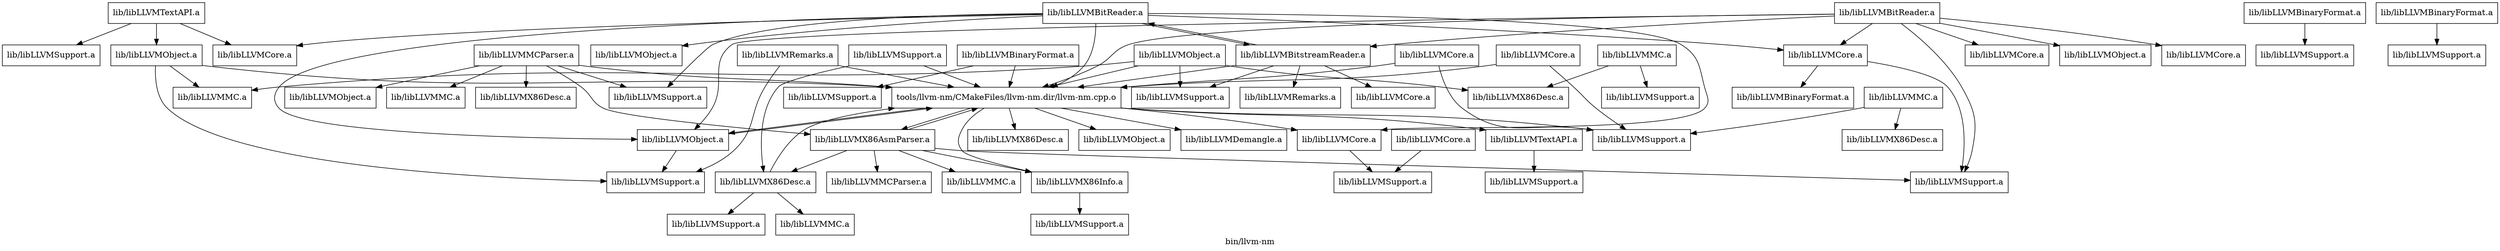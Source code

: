 digraph "bin/llvm-nm" {
	label="bin/llvm-nm";

	Node0x560a99efa868 [shape=record,shape=record,label="{tools/llvm-nm/CMakeFiles/llvm-nm.dir/llvm-nm.cpp.o}"];
	Node0x560a99efa868 -> Node0x560a99eff3f8;
	Node0x560a99efa868 -> Node0x560a99efe218;
	Node0x560a99efa868 -> Node0x560a99f05a58;
	Node0x560a99efa868 -> Node0x560a99f05cc8;
	Node0x560a99efa868 -> Node0x560a99efc2d0;
	Node0x560a99efa868 -> Node0x560a99ef9890;
	Node0x560a99efa868 -> Node0x560a99f05b90;
	Node0x560a99efa868 -> Node0x560a99efdc00;
	Node0x560a99efa868 -> Node0x560a99efce30;
	Node0x560a99eff3f8 [shape=record,shape=record,label="{lib/libLLVMX86AsmParser.a}"];
	Node0x560a99eff3f8 -> Node0x560a99efa868;
	Node0x560a99eff3f8 -> Node0x560a99efed10;
	Node0x560a99eff3f8 -> Node0x560a99f05a58;
	Node0x560a99eff3f8 -> Node0x560a99efac10;
	Node0x560a99eff3f8 -> Node0x560a99effdb8;
	Node0x560a99eff3f8 -> Node0x560a99f05920;
	Node0x560a99efe218 [shape=record,shape=record,label="{lib/libLLVMX86Desc.a}"];
	Node0x560a99f05a58 [shape=record,shape=record,label="{lib/libLLVMX86Info.a}"];
	Node0x560a99f05a58 -> Node0x560a99efdc68;
	Node0x560a99f05cc8 [shape=record,shape=record,label="{lib/libLLVMCore.a}"];
	Node0x560a99f05cc8 -> Node0x560a99ef9828;
	Node0x560a99efc2d0 [shape=record,shape=record,label="{lib/libLLVMObject.a}"];
	Node0x560a99ef9890 [shape=record,shape=record,label="{lib/libLLVMDemangle.a}"];
	Node0x560a99f05b90 [shape=record,shape=record,label="{lib/libLLVMObject.a}"];
	Node0x560a99f05b90 -> Node0x560a99efa868;
	Node0x560a99f05b90 -> Node0x560a99efc268;
	Node0x560a99efdc00 [shape=record,shape=record,label="{lib/libLLVMSupport.a}"];
	Node0x560a99efce30 [shape=record,shape=record,label="{lib/libLLVMTextAPI.a}"];
	Node0x560a99efce30 -> Node0x560a99f05030;
	Node0x560a99efed10 [shape=record,shape=record,label="{lib/libLLVMX86Desc.a}"];
	Node0x560a99efed10 -> Node0x560a99efa868;
	Node0x560a99efed10 -> Node0x560a99ef9b00;
	Node0x560a99efed10 -> Node0x560a99f017b8;
	Node0x560a99efac10 [shape=record,shape=record,label="{lib/libLLVMSupport.a}"];
	Node0x560a99effdb8 [shape=record,shape=record,label="{lib/libLLVMMCParser.a}"];
	Node0x560a99f05920 [shape=record,shape=record,label="{lib/libLLVMMC.a}"];
	Node0x560a99ef9b00 [shape=record,shape=record,label="{lib/libLLVMSupport.a}"];
	Node0x560a99f017b8 [shape=record,shape=record,label="{lib/libLLVMMC.a}"];
	Node0x560a99efdc68 [shape=record,shape=record,label="{lib/libLLVMSupport.a}"];
	Node0x560a99f05370 [shape=record,shape=record,label="{lib/libLLVMBinaryFormat.a}"];
	Node0x560a99f05370 -> Node0x560a99f03150;
	Node0x560a99f03150 [shape=record,shape=record,label="{lib/libLLVMSupport.a}"];
	Node0x560a99ef9828 [shape=record,shape=record,label="{lib/libLLVMSupport.a}"];
	Node0x560a99efc268 [shape=record,shape=record,label="{lib/libLLVMSupport.a}"];
	Node0x560a99f03d80 [shape=record,shape=record,label="{lib/libLLVMBinaryFormat.a}"];
	Node0x560a99f03d80 -> Node0x560a99efa868;
	Node0x560a99f03d80 -> Node0x560a99ef8ed0;
	Node0x560a99ef8ed0 [shape=record,shape=record,label="{lib/libLLVMSupport.a}"];
	Node0x560a99f03aa8 [shape=record,shape=record,label="{lib/libLLVMObject.a}"];
	Node0x560a99f03aa8 -> Node0x560a99efa868;
	Node0x560a99f03aa8 -> Node0x560a99efc268;
	Node0x560a99f03aa8 -> Node0x560a99f04fc8;
	Node0x560a99f04fc8 [shape=record,shape=record,label="{lib/libLLVMMC.a}"];
	Node0x560a99efe690 [shape=record,shape=record,label="{lib/libLLVMCore.a}"];
	Node0x560a99efe690 -> Node0x560a99ef9828;
	Node0x560a99efdcd0 [shape=record,shape=record,label="{lib/libLLVMObject.a}"];
	Node0x560a99efdcd0 -> Node0x560a99efa868;
	Node0x560a99efdcd0 -> Node0x560a99efd928;
	Node0x560a99efdcd0 -> Node0x560a99efe760;
	Node0x560a99efdcd0 -> Node0x560a99f04fc8;
	Node0x560a99efd928 [shape=record,shape=record,label="{lib/libLLVMX86Desc.a}"];
	Node0x560a99efe760 [shape=record,shape=record,label="{lib/libLLVMSupport.a}"];
	Node0x560a99efbf28 [shape=record,shape=record,label="{lib/libLLVMBinaryFormat.a}"];
	Node0x560a99efbf28 -> Node0x560a99efbc50;
	Node0x560a99efbc50 [shape=record,shape=record,label="{lib/libLLVMSupport.a}"];
	Node0x560a99f05030 [shape=record,shape=record,label="{lib/libLLVMSupport.a}"];
	Node0x560a99efa6c8 [shape=record,shape=record,label="{lib/libLLVMSupport.a}"];
	Node0x560a99efa6c8 -> Node0x560a99efa868;
	Node0x560a99efa6c8 -> Node0x560a99efed10;
	Node0x560a99efa590 [shape=record,shape=record,label="{lib/libLLVMTextAPI.a}"];
	Node0x560a99efa590 -> Node0x560a99f01068;
	Node0x560a99efa590 -> Node0x560a99f03aa8;
	Node0x560a99efa590 -> Node0x560a99ef9278;
	Node0x560a99f01068 [shape=record,shape=record,label="{lib/libLLVMCore.a}"];
	Node0x560a99ef9278 [shape=record,shape=record,label="{lib/libLLVMSupport.a}"];
	Node0x560a99efd378 [shape=record,shape=record,label="{lib/libLLVMMCParser.a}"];
	Node0x560a99efd378 -> Node0x560a99efa868;
	Node0x560a99efd378 -> Node0x560a99eff3f8;
	Node0x560a99efd378 -> Node0x560a99f00778;
	Node0x560a99efd378 -> Node0x560a99f01fd8;
	Node0x560a99efd378 -> Node0x560a99f03b10;
	Node0x560a99efd378 -> Node0x560a99f048e0;
	Node0x560a99f00778 [shape=record,shape=record,label="{lib/libLLVMX86Desc.a}"];
	Node0x560a99f01fd8 [shape=record,shape=record,label="{lib/libLLVMObject.a}"];
	Node0x560a99f03b10 [shape=record,shape=record,label="{lib/libLLVMSupport.a}"];
	Node0x560a99f048e0 [shape=record,shape=record,label="{lib/libLLVMMC.a}"];
	Node0x560a99ef9dd8 [shape=record,shape=record,label="{lib/libLLVMMC.a}"];
	Node0x560a99ef9dd8 -> Node0x560a99efd928;
	Node0x560a99ef9dd8 -> Node0x560a99efbff8;
	Node0x560a99efbff8 [shape=record,shape=record,label="{lib/libLLVMSupport.a}"];
	Node0x560a99efed78 [shape=record,shape=record,label="{lib/libLLVMMC.a}"];
	Node0x560a99efed78 -> Node0x560a99efc338;
	Node0x560a99efed78 -> Node0x560a99efdc00;
	Node0x560a99efc338 [shape=record,shape=record,label="{lib/libLLVMX86Desc.a}"];
	Node0x560a99efca88 [shape=record,shape=record,label="{lib/libLLVMBitReader.a}"];
	Node0x560a99efca88 -> Node0x560a99efa868;
	Node0x560a99efca88 -> Node0x560a99f05cc8;
	Node0x560a99efca88 -> Node0x560a99efe350;
	Node0x560a99efca88 -> Node0x560a99f01068;
	Node0x560a99efca88 -> Node0x560a99f05b90;
	Node0x560a99efca88 -> Node0x560a99f03b10;
	Node0x560a99efca88 -> Node0x560a99efd3e0;
	Node0x560a99efca88 -> Node0x560a99efefe8;
	Node0x560a99efe350 [shape=record,shape=record,label="{lib/libLLVMObject.a}"];
	Node0x560a99efd3e0 [shape=record,shape=record,label="{lib/libLLVMCore.a}"];
	Node0x560a99efd3e0 -> Node0x560a99f05bf8;
	Node0x560a99efd3e0 -> Node0x560a99efac10;
	Node0x560a99efefe8 [shape=record,shape=record,label="{lib/libLLVMBitstreamReader.a}"];
	Node0x560a99efefe8 -> Node0x560a99efa868;
	Node0x560a99efefe8 -> Node0x560a99f041f8;
	Node0x560a99efefe8 -> Node0x560a99efe760;
	Node0x560a99efefe8 -> Node0x560a99efca88;
	Node0x560a99efefe8 -> Node0x560a99f000f8;
	Node0x560a99f05bf8 [shape=record,shape=record,label="{lib/libLLVMBinaryFormat.a}"];
	Node0x560a99f00a50 [shape=record,shape=record,label="{lib/libLLVMCore.a}"];
	Node0x560a99f00a50 -> Node0x560a99efa868;
	Node0x560a99f00a50 -> Node0x560a99efdc00;
	Node0x560a99efa9a0 [shape=record,shape=record,label="{lib/libLLVMCore.a}"];
	Node0x560a99efa9a0 -> Node0x560a99efa868;
	Node0x560a99efa9a0 -> Node0x560a99efdc00;
	Node0x560a99eff530 [shape=record,shape=record,label="{lib/libLLVMBitReader.a}"];
	Node0x560a99eff530 -> Node0x560a99efa868;
	Node0x560a99eff530 -> Node0x560a99efd9f8;
	Node0x560a99eff530 -> Node0x560a99efd6b8;
	Node0x560a99eff530 -> Node0x560a99f04b50;
	Node0x560a99eff530 -> Node0x560a99f05b90;
	Node0x560a99eff530 -> Node0x560a99efac10;
	Node0x560a99eff530 -> Node0x560a99efd3e0;
	Node0x560a99eff530 -> Node0x560a99efefe8;
	Node0x560a99efd9f8 [shape=record,shape=record,label="{lib/libLLVMCore.a}"];
	Node0x560a99efd6b8 [shape=record,shape=record,label="{lib/libLLVMObject.a}"];
	Node0x560a99f04b50 [shape=record,shape=record,label="{lib/libLLVMCore.a}"];
	Node0x560a99f008b0 [shape=record,shape=record,label="{lib/libLLVMRemarks.a}"];
	Node0x560a99f008b0 -> Node0x560a99efa868;
	Node0x560a99f008b0 -> Node0x560a99efc268;
	Node0x560a99f041f8 [shape=record,shape=record,label="{lib/libLLVMCore.a}"];
	Node0x560a99f000f8 [shape=record,shape=record,label="{lib/libLLVMRemarks.a}"];
}
